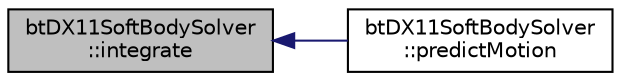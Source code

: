 digraph "btDX11SoftBodySolver::integrate"
{
  edge [fontname="Helvetica",fontsize="10",labelfontname="Helvetica",labelfontsize="10"];
  node [fontname="Helvetica",fontsize="10",shape=record];
  rankdir="LR";
  Node1 [label="btDX11SoftBodySolver\l::integrate",height=0.2,width=0.4,color="black", fillcolor="grey75", style="filled", fontcolor="black"];
  Node1 -> Node2 [dir="back",color="midnightblue",fontsize="10",style="solid"];
  Node2 [label="btDX11SoftBodySolver\l::predictMotion",height=0.2,width=0.4,color="black", fillcolor="white", style="filled",URL="$classbt_d_x11_soft_body_solver.html#a2565453dfc806f819746d7bc04a57a96"];
}
